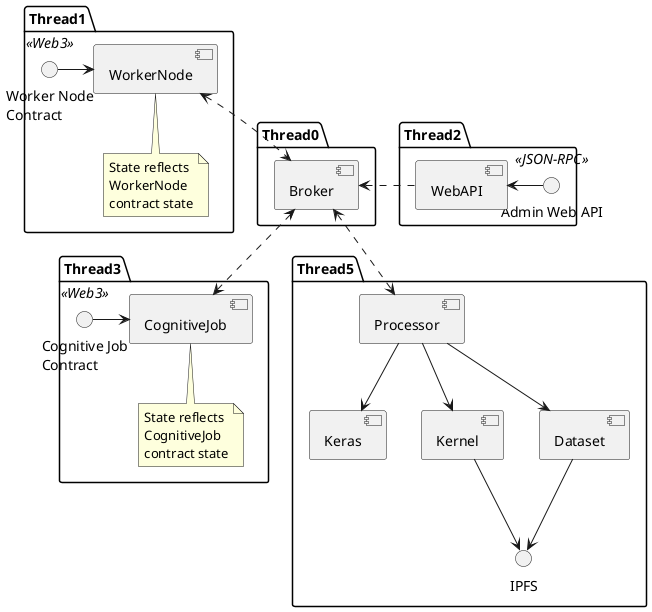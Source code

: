 @startuml
skinparam componentStyle uml2

package Thread1 {
    () "Worker Node\nContract" << Web3 >> as workerContract
    [WorkerNode]
    [WorkerNode] <-left- workerContract

    note bottom of [WorkerNode]
        State reflects
        WorkerNode
        contract state
    end note
}

package Thread2 {
    () "Admin Web API" << JSON-RPC >> as webAPI
    [WebAPI]
    [WebAPI] <-right- webAPI
}

package Thread3 {
    () "Cognitive Job\nContract" << Web3 >> as jobContract
    [CognitiveJob]
    [CognitiveJob] <-left- jobContract

    note bottom of [CognitiveJob]
        State reflects
        CognitiveJob
        contract state
    end note
}

package Thread0 {
    [Broker]
}

package Thread5 {
    () IPFS
    [Processor]
    [Keras]
    [Kernel]
    [Dataset]
    [Processor] --> [Keras]
    [Processor] --> [Kernel]
    [Processor] --> [Dataset]
    [Kernel] --> IPFS
    [Dataset] --> IPFS
}

[Broker] <.right. [WebAPI]
[Broker] <.up.> [WorkerNode]
[Broker] <..> [CognitiveJob]
[Broker] <..> [Processor]

@enduml